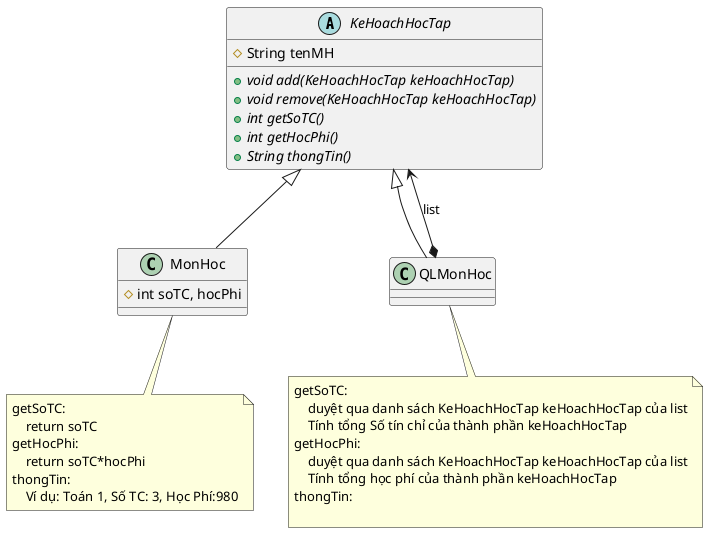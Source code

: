 @startuml
'https://plantuml.com/class-diagram

abstract class KeHoachHocTap{
    #String tenMH
    +{abstract} void add(KeHoachHocTap keHoachHocTap)
    +{abstract} void remove(KeHoachHocTap keHoachHocTap)
    +{abstract} int getSoTC()
    +{abstract} int getHocPhi()
    +{abstract} String thongTin()

}
class MonHoc{
    # int soTC, hocPhi
}
KeHoachHocTap <|-- MonHoc
KeHoachHocTap <|-- QLMonHoc
QLMonHoc *--> KeHoachHocTap: list

note bottom of MonHoc
getSoTC:
    return soTC
getHocPhi:
    return soTC*hocPhi
thongTin:
    Ví dụ: Toán 1, Số TC: 3, Học Phí:980
end note

note bottom of QLMonHoc
getSoTC:
    duyệt qua danh sách KeHoachHocTap keHoachHocTap của list
    Tính tổng Số tín chỉ của thành phần keHoachHocTap
getHocPhi:
    duyệt qua danh sách KeHoachHocTap keHoachHocTap của list
    Tính tổng học phí của thành phần keHoachHocTap
thongTin:

end note

@enduml